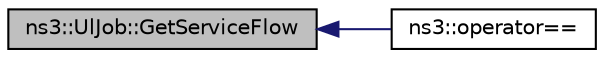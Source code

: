 digraph "ns3::UlJob::GetServiceFlow"
{
  edge [fontname="Helvetica",fontsize="10",labelfontname="Helvetica",labelfontsize="10"];
  node [fontname="Helvetica",fontsize="10",shape=record];
  rankdir="LR";
  Node1 [label="ns3::UlJob::GetServiceFlow",height=0.2,width=0.4,color="black", fillcolor="grey75", style="filled", fontcolor="black"];
  Node1 -> Node2 [dir="back",color="midnightblue",fontsize="10",style="solid"];
  Node2 [label="ns3::operator==",height=0.2,width=0.4,color="black", fillcolor="white", style="filled",URL="$d7/d2e/namespacens3.html#a68e85aac3e80a8b99253bbe02d98de0b",tooltip="equality operator "];
}
